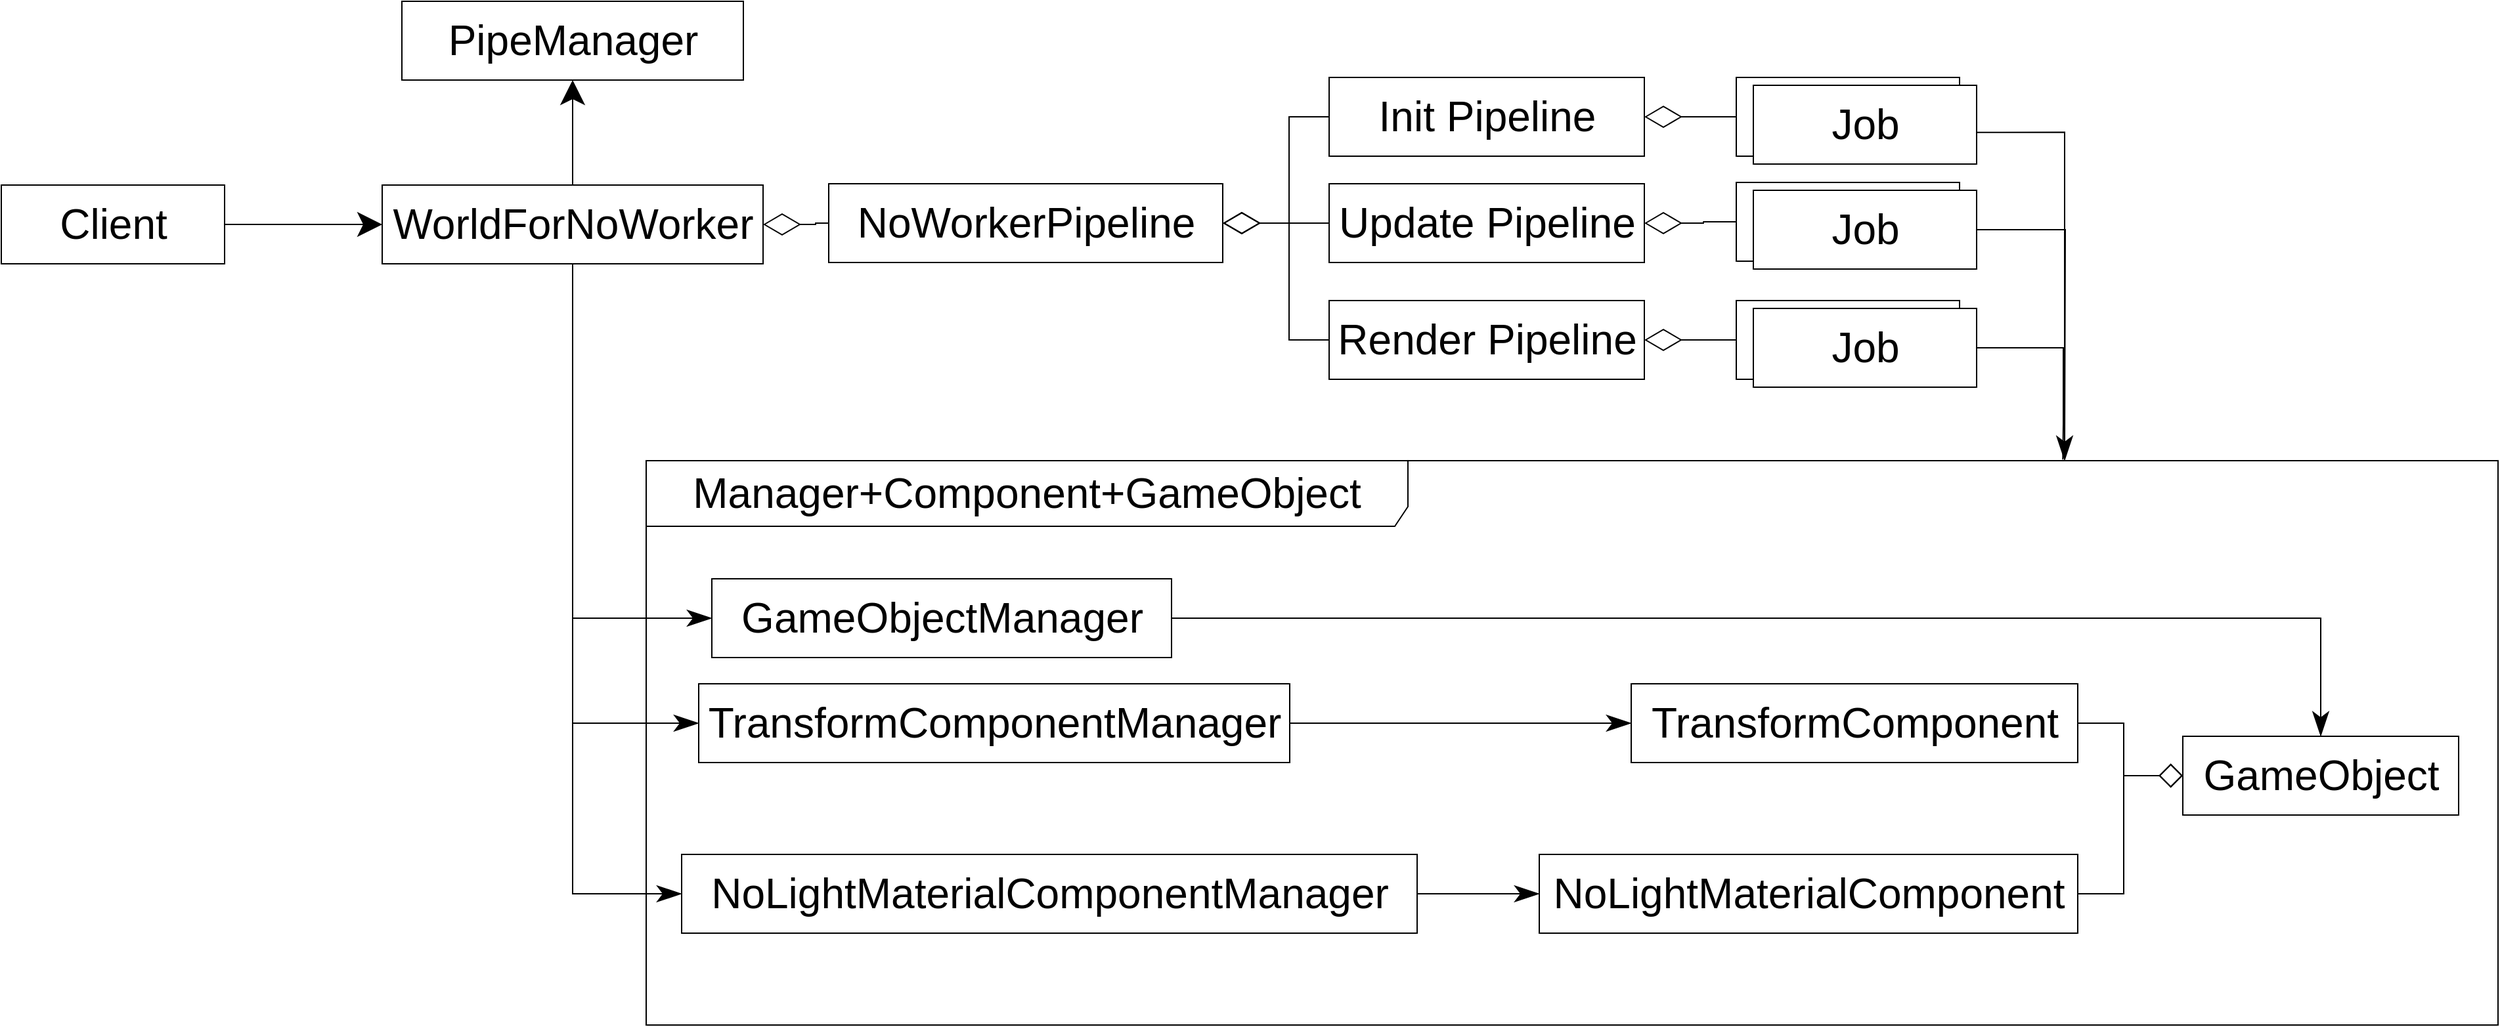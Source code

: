 <mxfile version="14.6.13" type="device"><diagram id="B2tvX7cnDSoGgbPZ_Jlt" name="第 1 页"><mxGraphModel dx="3592" dy="2130" grid="1" gridSize="10" guides="1" tooltips="1" connect="1" arrows="1" fold="1" page="1" pageScale="1" pageWidth="827" pageHeight="1169" math="0" shadow="0"><root><mxCell id="0"/><mxCell id="1" parent="0"/><mxCell id="IWce6UWiJpEqL21zWgAd-25" value="&lt;font style=&quot;font-size: 32px&quot;&gt;Manager+&lt;/font&gt;Component+GameObject" style="shape=umlFrame;whiteSpace=wrap;html=1;width=580;height=50;fontSize=32;" parent="1" vertex="1"><mxGeometry x="300" y="600" width="1410" height="430" as="geometry"/></mxCell><mxCell id="IWce6UWiJpEqL21zWgAd-3" value="" style="edgeStyle=orthogonalEdgeStyle;rounded=0;orthogonalLoop=1;jettySize=auto;html=1;endSize=16;startSize=16;" parent="1" source="IWce6UWiJpEqL21zWgAd-1" target="IWce6UWiJpEqL21zWgAd-2" edge="1"><mxGeometry relative="1" as="geometry"/></mxCell><mxCell id="IWce6UWiJpEqL21zWgAd-1" value="Client" style="html=1;fontSize=32;" parent="1" vertex="1"><mxGeometry x="-191" y="390.0" width="170" height="60" as="geometry"/></mxCell><mxCell id="IWce6UWiJpEqL21zWgAd-5" value="" style="edgeStyle=orthogonalEdgeStyle;rounded=0;orthogonalLoop=1;jettySize=auto;html=1;endSize=16;startSize=16;" parent="1" source="IWce6UWiJpEqL21zWgAd-2" target="IWce6UWiJpEqL21zWgAd-4" edge="1"><mxGeometry relative="1" as="geometry"/></mxCell><mxCell id="IWce6UWiJpEqL21zWgAd-7" value="" style="edgeStyle=orthogonalEdgeStyle;rounded=0;orthogonalLoop=1;jettySize=auto;html=1;endSize=26;startSize=26;startArrow=diamondThin;startFill=0;endArrow=none;endFill=0;exitX=1;exitY=0.5;exitDx=0;exitDy=0;" parent="1" source="IWce6UWiJpEqL21zWgAd-2" target="IWce6UWiJpEqL21zWgAd-6" edge="1"><mxGeometry relative="1" as="geometry"/></mxCell><mxCell id="IWce6UWiJpEqL21zWgAd-32" style="edgeStyle=orthogonalEdgeStyle;rounded=0;orthogonalLoop=1;jettySize=auto;html=1;entryX=0;entryY=0.5;entryDx=0;entryDy=0;startArrow=none;startFill=0;endArrow=classicThin;endFill=1;startSize=16;endSize=16;" parent="1" source="IWce6UWiJpEqL21zWgAd-2" target="IWce6UWiJpEqL21zWgAd-15" edge="1"><mxGeometry relative="1" as="geometry"/></mxCell><mxCell id="IWce6UWiJpEqL21zWgAd-33" style="edgeStyle=orthogonalEdgeStyle;rounded=0;orthogonalLoop=1;jettySize=auto;html=1;entryX=0;entryY=0.5;entryDx=0;entryDy=0;startArrow=none;startFill=0;endArrow=classicThin;endFill=1;startSize=16;endSize=16;" parent="1" source="IWce6UWiJpEqL21zWgAd-2" target="IWce6UWiJpEqL21zWgAd-11" edge="1"><mxGeometry relative="1" as="geometry"/></mxCell><mxCell id="IWce6UWiJpEqL21zWgAd-34" style="edgeStyle=orthogonalEdgeStyle;rounded=0;orthogonalLoop=1;jettySize=auto;html=1;entryX=0;entryY=0.5;entryDx=0;entryDy=0;startArrow=none;startFill=0;endArrow=classicThin;endFill=1;startSize=16;endSize=16;" parent="1" source="IWce6UWiJpEqL21zWgAd-2" target="IWce6UWiJpEqL21zWgAd-13" edge="1"><mxGeometry relative="1" as="geometry"/></mxCell><mxCell id="IWce6UWiJpEqL21zWgAd-2" value="WorldForNoWorker" style="html=1;fontSize=32;" parent="1" vertex="1"><mxGeometry x="99" y="390" width="290" height="60" as="geometry"/></mxCell><mxCell id="IWce6UWiJpEqL21zWgAd-4" value="PipeManager" style="html=1;fontSize=32;" parent="1" vertex="1"><mxGeometry x="114" y="250" width="260" height="60" as="geometry"/></mxCell><mxCell id="EKEz1rs5a_sE7FEeIkYB-6" style="edgeStyle=orthogonalEdgeStyle;rounded=0;orthogonalLoop=1;jettySize=auto;html=1;entryX=0;entryY=0.5;entryDx=0;entryDy=0;startSize=26;endSize=26;startArrow=diamondThin;startFill=0;endArrow=none;endFill=0;" edge="1" parent="1" source="IWce6UWiJpEqL21zWgAd-6" target="EKEz1rs5a_sE7FEeIkYB-4"><mxGeometry relative="1" as="geometry"/></mxCell><mxCell id="EKEz1rs5a_sE7FEeIkYB-7" style="edgeStyle=orthogonalEdgeStyle;rounded=0;orthogonalLoop=1;jettySize=auto;html=1;entryX=0;entryY=0.5;entryDx=0;entryDy=0;startArrow=diamondThin;startFill=0;endArrow=none;endFill=0;startSize=26;endSize=26;" edge="1" parent="1" source="IWce6UWiJpEqL21zWgAd-6" target="EKEz1rs5a_sE7FEeIkYB-3"><mxGeometry relative="1" as="geometry"/></mxCell><mxCell id="EKEz1rs5a_sE7FEeIkYB-8" style="edgeStyle=orthogonalEdgeStyle;rounded=0;orthogonalLoop=1;jettySize=auto;html=1;entryX=0;entryY=0.5;entryDx=0;entryDy=0;startArrow=diamondThin;startFill=0;endArrow=none;endFill=0;startSize=26;endSize=26;" edge="1" parent="1" source="IWce6UWiJpEqL21zWgAd-6" target="EKEz1rs5a_sE7FEeIkYB-5"><mxGeometry relative="1" as="geometry"/></mxCell><mxCell id="IWce6UWiJpEqL21zWgAd-6" value="NoWorkerPipeline" style="html=1;fontSize=32;" parent="1" vertex="1"><mxGeometry x="439" y="389" width="300" height="60" as="geometry"/></mxCell><mxCell id="IWce6UWiJpEqL21zWgAd-30" style="edgeStyle=orthogonalEdgeStyle;rounded=0;orthogonalLoop=1;jettySize=auto;html=1;entryX=0;entryY=0.5;entryDx=0;entryDy=0;startArrow=none;startFill=0;endArrow=classicThin;endFill=1;startSize=16;endSize=16;" parent="1" source="IWce6UWiJpEqL21zWgAd-11" target="IWce6UWiJpEqL21zWgAd-14" edge="1"><mxGeometry relative="1" as="geometry"/></mxCell><mxCell id="IWce6UWiJpEqL21zWgAd-11" value="TransformComponentManager" style="html=1;fontSize=32;" parent="1" vertex="1"><mxGeometry x="340" y="770" width="450" height="60" as="geometry"/></mxCell><mxCell id="IWce6UWiJpEqL21zWgAd-31" style="edgeStyle=orthogonalEdgeStyle;rounded=0;orthogonalLoop=1;jettySize=auto;html=1;entryX=0;entryY=0.5;entryDx=0;entryDy=0;startArrow=none;startFill=0;endArrow=classicThin;endFill=1;startSize=16;endSize=16;" parent="1" source="IWce6UWiJpEqL21zWgAd-13" target="IWce6UWiJpEqL21zWgAd-17" edge="1"><mxGeometry relative="1" as="geometry"/></mxCell><mxCell id="IWce6UWiJpEqL21zWgAd-13" value="NoLightMaterialComponentManager" style="html=1;fontSize=32;" parent="1" vertex="1"><mxGeometry x="327" y="900" width="560" height="60" as="geometry"/></mxCell><mxCell id="IWce6UWiJpEqL21zWgAd-14" value="TransformComponent" style="html=1;fontSize=32;" parent="1" vertex="1"><mxGeometry x="1050" y="770" width="340" height="60" as="geometry"/></mxCell><mxCell id="IWce6UWiJpEqL21zWgAd-29" style="edgeStyle=orthogonalEdgeStyle;rounded=0;orthogonalLoop=1;jettySize=auto;html=1;entryX=0.5;entryY=0;entryDx=0;entryDy=0;startArrow=none;startFill=0;endArrow=classicThin;endFill=1;startSize=16;endSize=16;" parent="1" source="IWce6UWiJpEqL21zWgAd-15" target="IWce6UWiJpEqL21zWgAd-18" edge="1"><mxGeometry relative="1" as="geometry"/></mxCell><mxCell id="IWce6UWiJpEqL21zWgAd-15" value="GameObjectManager" style="html=1;fontSize=32;" parent="1" vertex="1"><mxGeometry x="350" y="690" width="350" height="60" as="geometry"/></mxCell><mxCell id="IWce6UWiJpEqL21zWgAd-17" value="NoLightMaterialComponent" style="html=1;fontSize=32;" parent="1" vertex="1"><mxGeometry x="980" y="900" width="410" height="60" as="geometry"/></mxCell><mxCell id="IWce6UWiJpEqL21zWgAd-27" style="edgeStyle=orthogonalEdgeStyle;rounded=0;orthogonalLoop=1;jettySize=auto;html=1;entryX=1;entryY=0.5;entryDx=0;entryDy=0;startArrow=diamond;startFill=0;endArrow=none;endFill=0;startSize=16;endSize=16;" parent="1" source="IWce6UWiJpEqL21zWgAd-18" target="IWce6UWiJpEqL21zWgAd-14" edge="1"><mxGeometry relative="1" as="geometry"/></mxCell><mxCell id="IWce6UWiJpEqL21zWgAd-28" style="edgeStyle=orthogonalEdgeStyle;rounded=0;orthogonalLoop=1;jettySize=auto;html=1;entryX=1;entryY=0.5;entryDx=0;entryDy=0;startArrow=diamond;startFill=0;endArrow=none;endFill=0;startSize=16;endSize=16;" parent="1" source="IWce6UWiJpEqL21zWgAd-18" target="IWce6UWiJpEqL21zWgAd-17" edge="1"><mxGeometry relative="1" as="geometry"/></mxCell><mxCell id="IWce6UWiJpEqL21zWgAd-18" value="GameObject" style="html=1;fontSize=32;" parent="1" vertex="1"><mxGeometry x="1470" y="810" width="210" height="60" as="geometry"/></mxCell><mxCell id="IWce6UWiJpEqL21zWgAd-37" style="edgeStyle=orthogonalEdgeStyle;rounded=0;orthogonalLoop=1;jettySize=auto;html=1;startArrow=none;startFill=0;endArrow=classicThin;endFill=1;startSize=16;endSize=16;exitX=1.001;exitY=0.597;exitDx=0;exitDy=0;exitPerimeter=0;" parent="1" source="IWce6UWiJpEqL21zWgAd-20" edge="1"><mxGeometry relative="1" as="geometry"><Array as="points"><mxPoint x="1380" y="350"/></Array><mxPoint x="1380" y="600" as="targetPoint"/></mxGeometry></mxCell><mxCell id="TAM8JEEactI4tB0NKB1X-1" value="" style="group" parent="1" vertex="1" connectable="0"><mxGeometry x="1130" y="308.0" width="183" height="66" as="geometry"/></mxCell><mxCell id="IWce6UWiJpEqL21zWgAd-19" value="Jobs" style="html=1;fontSize=32;" parent="TAM8JEEactI4tB0NKB1X-1" vertex="1"><mxGeometry width="170" height="60" as="geometry"/></mxCell><mxCell id="IWce6UWiJpEqL21zWgAd-20" value="Job" style="html=1;fontSize=32;" parent="TAM8JEEactI4tB0NKB1X-1" vertex="1"><mxGeometry x="13" y="6" width="170" height="60" as="geometry"/></mxCell><mxCell id="EKEz1rs5a_sE7FEeIkYB-18" style="edgeStyle=orthogonalEdgeStyle;rounded=0;orthogonalLoop=1;jettySize=auto;html=1;entryX=0;entryY=0.5;entryDx=0;entryDy=0;startArrow=diamondThin;startFill=0;endArrow=none;endFill=0;startSize=26;endSize=26;" edge="1" parent="1" source="EKEz1rs5a_sE7FEeIkYB-3" target="EKEz1rs5a_sE7FEeIkYB-13"><mxGeometry relative="1" as="geometry"/></mxCell><mxCell id="EKEz1rs5a_sE7FEeIkYB-3" value="Update Pipeline" style="html=1;fontSize=32;" vertex="1" parent="1"><mxGeometry x="820" y="389" width="240" height="60" as="geometry"/></mxCell><mxCell id="EKEz1rs5a_sE7FEeIkYB-9" style="edgeStyle=orthogonalEdgeStyle;rounded=0;orthogonalLoop=1;jettySize=auto;html=1;entryX=0;entryY=0.5;entryDx=0;entryDy=0;startArrow=diamondThin;startFill=0;endArrow=none;endFill=0;startSize=26;endSize=26;" edge="1" parent="1" source="EKEz1rs5a_sE7FEeIkYB-4" target="IWce6UWiJpEqL21zWgAd-19"><mxGeometry relative="1" as="geometry"/></mxCell><mxCell id="EKEz1rs5a_sE7FEeIkYB-4" value="Init Pipeline" style="html=1;fontSize=32;" vertex="1" parent="1"><mxGeometry x="820" y="308" width="240" height="60" as="geometry"/></mxCell><mxCell id="EKEz1rs5a_sE7FEeIkYB-19" style="edgeStyle=orthogonalEdgeStyle;rounded=0;orthogonalLoop=1;jettySize=auto;html=1;entryX=0;entryY=0.5;entryDx=0;entryDy=0;startArrow=diamondThin;startFill=0;endArrow=none;endFill=0;startSize=26;endSize=26;" edge="1" parent="1" source="EKEz1rs5a_sE7FEeIkYB-5" target="EKEz1rs5a_sE7FEeIkYB-16"><mxGeometry relative="1" as="geometry"/></mxCell><mxCell id="EKEz1rs5a_sE7FEeIkYB-5" value="Render Pipeline" style="html=1;fontSize=32;" vertex="1" parent="1"><mxGeometry x="820" y="478" width="240" height="60" as="geometry"/></mxCell><mxCell id="EKEz1rs5a_sE7FEeIkYB-12" value="" style="group" vertex="1" connectable="0" parent="1"><mxGeometry x="1130" y="388.0" width="183" height="66" as="geometry"/></mxCell><mxCell id="EKEz1rs5a_sE7FEeIkYB-13" value="Jobs" style="html=1;fontSize=32;" vertex="1" parent="EKEz1rs5a_sE7FEeIkYB-12"><mxGeometry width="170" height="60" as="geometry"/></mxCell><mxCell id="EKEz1rs5a_sE7FEeIkYB-14" value="Job" style="html=1;fontSize=32;" vertex="1" parent="EKEz1rs5a_sE7FEeIkYB-12"><mxGeometry x="13" y="6" width="170" height="60" as="geometry"/></mxCell><mxCell id="EKEz1rs5a_sE7FEeIkYB-15" value="" style="group" vertex="1" connectable="0" parent="1"><mxGeometry x="1130" y="478.0" width="183" height="66" as="geometry"/></mxCell><mxCell id="EKEz1rs5a_sE7FEeIkYB-16" value="Jobs" style="html=1;fontSize=32;" vertex="1" parent="EKEz1rs5a_sE7FEeIkYB-15"><mxGeometry width="170" height="60" as="geometry"/></mxCell><mxCell id="EKEz1rs5a_sE7FEeIkYB-17" value="Job" style="html=1;fontSize=32;" vertex="1" parent="EKEz1rs5a_sE7FEeIkYB-15"><mxGeometry x="13" y="6" width="170" height="60" as="geometry"/></mxCell><mxCell id="EKEz1rs5a_sE7FEeIkYB-20" style="edgeStyle=orthogonalEdgeStyle;rounded=0;orthogonalLoop=1;jettySize=auto;html=1;startArrow=none;startFill=0;endArrow=none;endFill=0;startSize=16;endSize=16;" edge="1" parent="1" source="EKEz1rs5a_sE7FEeIkYB-14"><mxGeometry relative="1" as="geometry"><mxPoint x="1380" y="590" as="targetPoint"/></mxGeometry></mxCell><mxCell id="EKEz1rs5a_sE7FEeIkYB-21" style="edgeStyle=orthogonalEdgeStyle;rounded=0;orthogonalLoop=1;jettySize=auto;html=1;entryX=0.765;entryY=-0.002;entryDx=0;entryDy=0;entryPerimeter=0;startArrow=none;startFill=0;endArrow=none;endFill=0;startSize=16;endSize=16;exitX=1;exitY=0.5;exitDx=0;exitDy=0;" edge="1" parent="1" source="EKEz1rs5a_sE7FEeIkYB-17" target="IWce6UWiJpEqL21zWgAd-25"><mxGeometry relative="1" as="geometry"><Array as="points"><mxPoint x="1379" y="514"/><mxPoint x="1379" y="572"/></Array></mxGeometry></mxCell></root></mxGraphModel></diagram></mxfile>